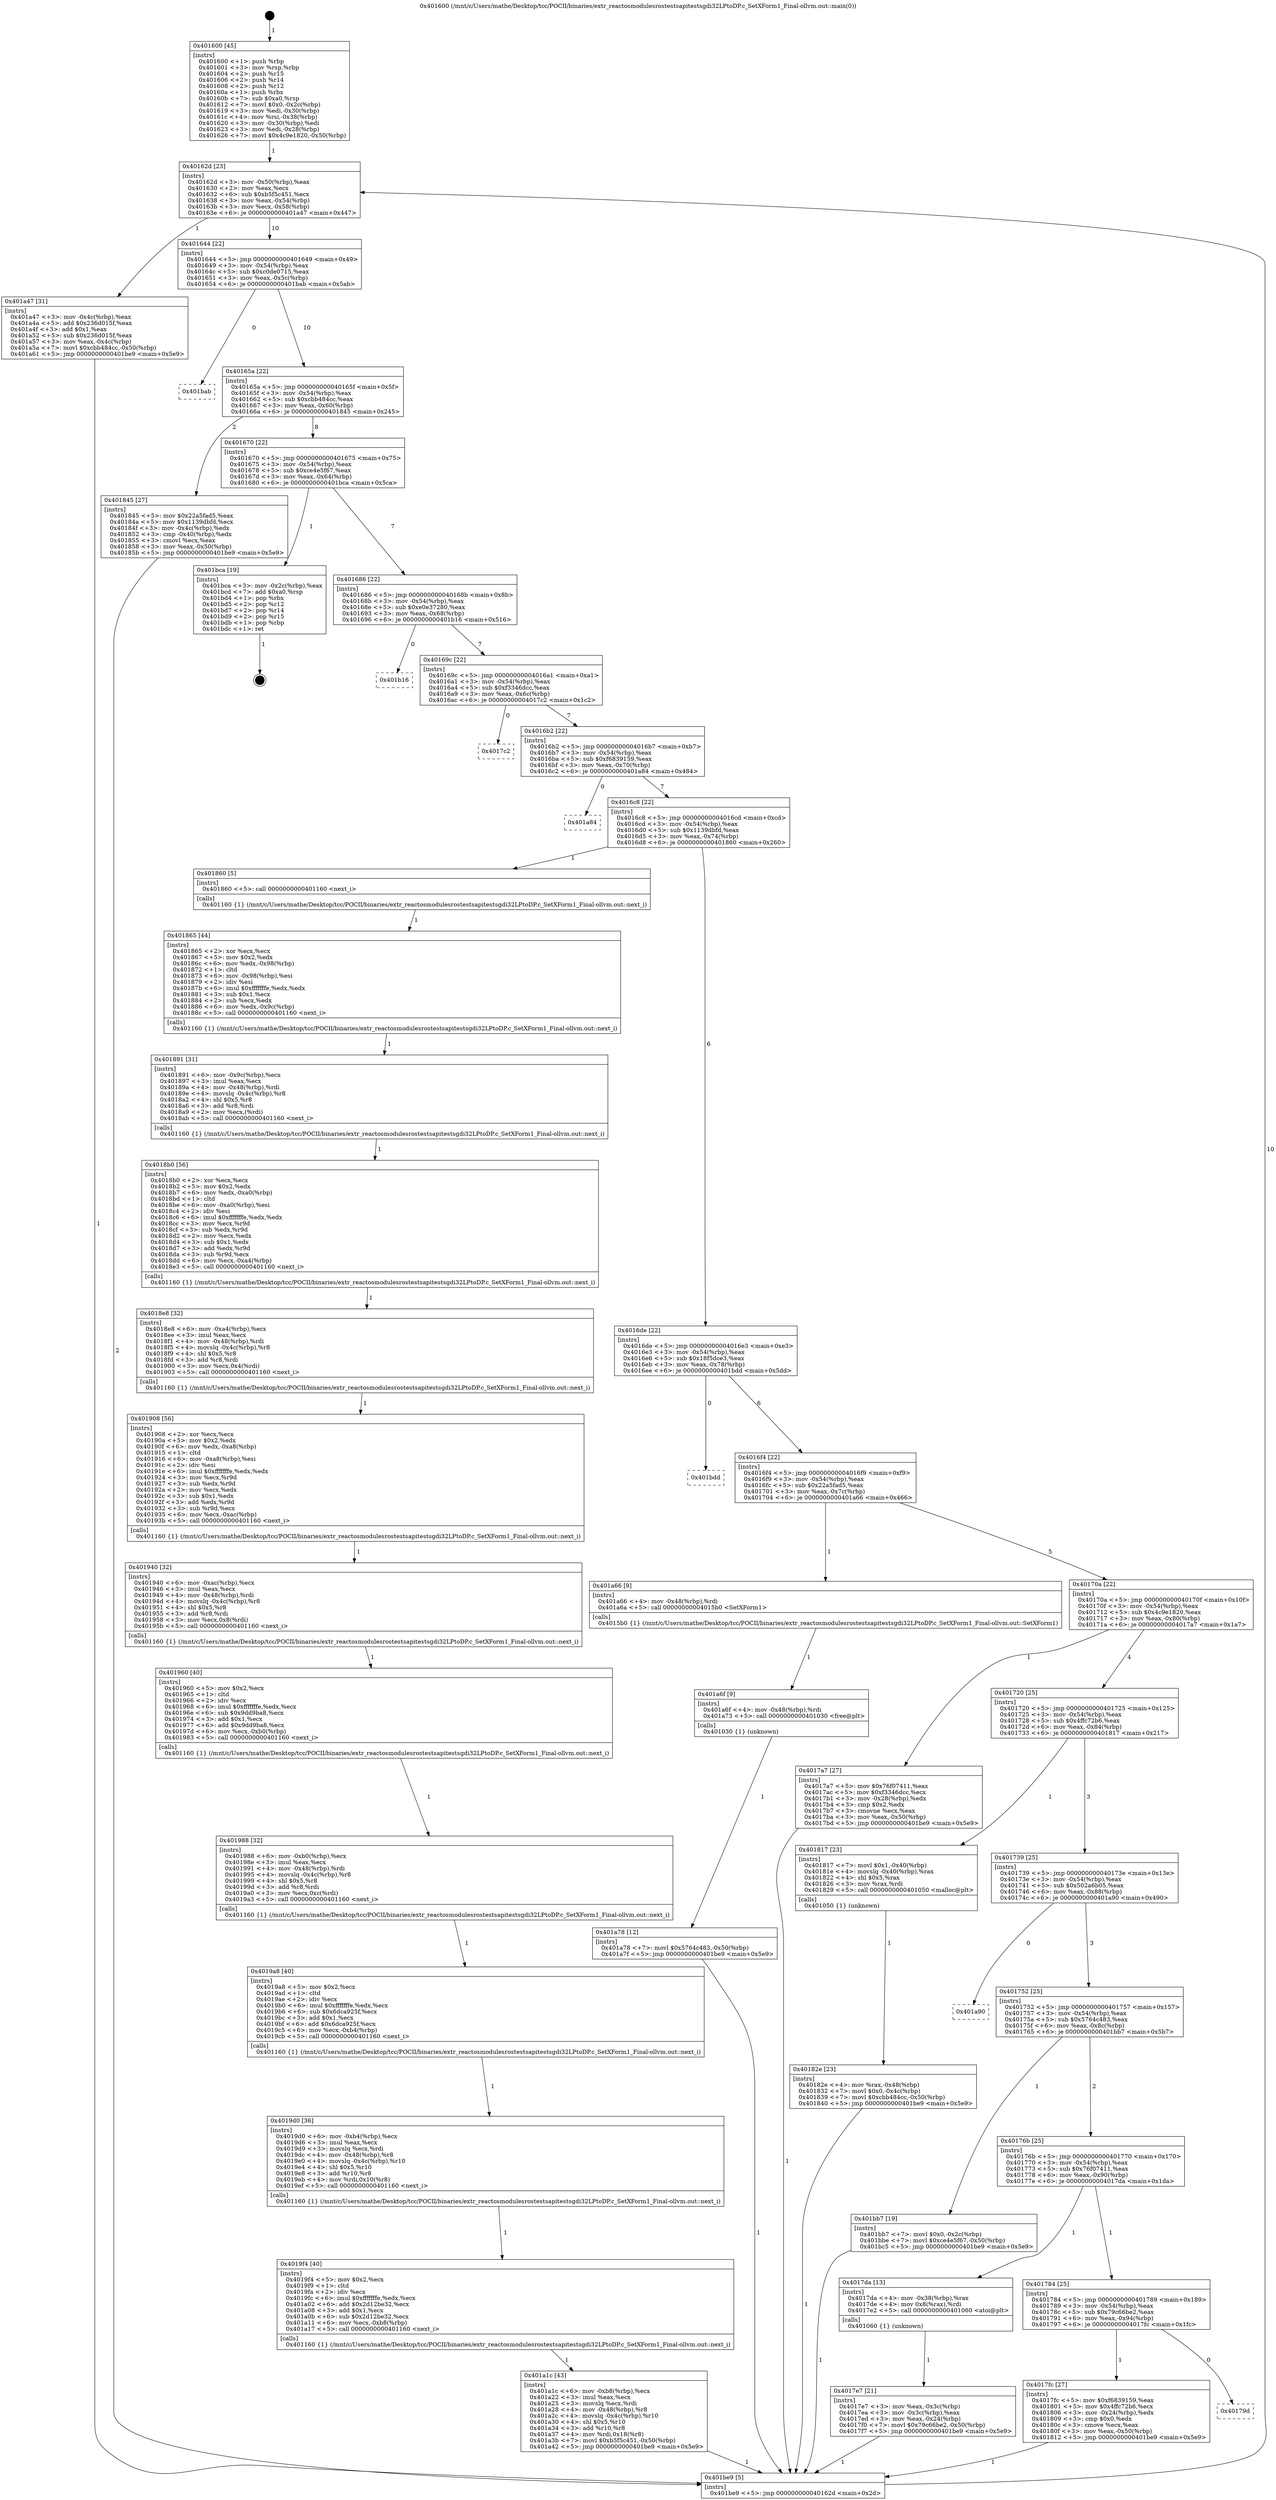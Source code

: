 digraph "0x401600" {
  label = "0x401600 (/mnt/c/Users/mathe/Desktop/tcc/POCII/binaries/extr_reactosmodulesrostestsapitestsgdi32LPtoDP.c_SetXForm1_Final-ollvm.out::main(0))"
  labelloc = "t"
  node[shape=record]

  Entry [label="",width=0.3,height=0.3,shape=circle,fillcolor=black,style=filled]
  "0x40162d" [label="{
     0x40162d [23]\l
     | [instrs]\l
     &nbsp;&nbsp;0x40162d \<+3\>: mov -0x50(%rbp),%eax\l
     &nbsp;&nbsp;0x401630 \<+2\>: mov %eax,%ecx\l
     &nbsp;&nbsp;0x401632 \<+6\>: sub $0xb5f5c451,%ecx\l
     &nbsp;&nbsp;0x401638 \<+3\>: mov %eax,-0x54(%rbp)\l
     &nbsp;&nbsp;0x40163b \<+3\>: mov %ecx,-0x58(%rbp)\l
     &nbsp;&nbsp;0x40163e \<+6\>: je 0000000000401a47 \<main+0x447\>\l
  }"]
  "0x401a47" [label="{
     0x401a47 [31]\l
     | [instrs]\l
     &nbsp;&nbsp;0x401a47 \<+3\>: mov -0x4c(%rbp),%eax\l
     &nbsp;&nbsp;0x401a4a \<+5\>: add $0x236d015f,%eax\l
     &nbsp;&nbsp;0x401a4f \<+3\>: add $0x1,%eax\l
     &nbsp;&nbsp;0x401a52 \<+5\>: sub $0x236d015f,%eax\l
     &nbsp;&nbsp;0x401a57 \<+3\>: mov %eax,-0x4c(%rbp)\l
     &nbsp;&nbsp;0x401a5a \<+7\>: movl $0xcbb484cc,-0x50(%rbp)\l
     &nbsp;&nbsp;0x401a61 \<+5\>: jmp 0000000000401be9 \<main+0x5e9\>\l
  }"]
  "0x401644" [label="{
     0x401644 [22]\l
     | [instrs]\l
     &nbsp;&nbsp;0x401644 \<+5\>: jmp 0000000000401649 \<main+0x49\>\l
     &nbsp;&nbsp;0x401649 \<+3\>: mov -0x54(%rbp),%eax\l
     &nbsp;&nbsp;0x40164c \<+5\>: sub $0xc0de0715,%eax\l
     &nbsp;&nbsp;0x401651 \<+3\>: mov %eax,-0x5c(%rbp)\l
     &nbsp;&nbsp;0x401654 \<+6\>: je 0000000000401bab \<main+0x5ab\>\l
  }"]
  Exit [label="",width=0.3,height=0.3,shape=circle,fillcolor=black,style=filled,peripheries=2]
  "0x401bab" [label="{
     0x401bab\l
  }", style=dashed]
  "0x40165a" [label="{
     0x40165a [22]\l
     | [instrs]\l
     &nbsp;&nbsp;0x40165a \<+5\>: jmp 000000000040165f \<main+0x5f\>\l
     &nbsp;&nbsp;0x40165f \<+3\>: mov -0x54(%rbp),%eax\l
     &nbsp;&nbsp;0x401662 \<+5\>: sub $0xcbb484cc,%eax\l
     &nbsp;&nbsp;0x401667 \<+3\>: mov %eax,-0x60(%rbp)\l
     &nbsp;&nbsp;0x40166a \<+6\>: je 0000000000401845 \<main+0x245\>\l
  }"]
  "0x401a78" [label="{
     0x401a78 [12]\l
     | [instrs]\l
     &nbsp;&nbsp;0x401a78 \<+7\>: movl $0x5764c483,-0x50(%rbp)\l
     &nbsp;&nbsp;0x401a7f \<+5\>: jmp 0000000000401be9 \<main+0x5e9\>\l
  }"]
  "0x401845" [label="{
     0x401845 [27]\l
     | [instrs]\l
     &nbsp;&nbsp;0x401845 \<+5\>: mov $0x22a5fad5,%eax\l
     &nbsp;&nbsp;0x40184a \<+5\>: mov $0x1139dbfd,%ecx\l
     &nbsp;&nbsp;0x40184f \<+3\>: mov -0x4c(%rbp),%edx\l
     &nbsp;&nbsp;0x401852 \<+3\>: cmp -0x40(%rbp),%edx\l
     &nbsp;&nbsp;0x401855 \<+3\>: cmovl %ecx,%eax\l
     &nbsp;&nbsp;0x401858 \<+3\>: mov %eax,-0x50(%rbp)\l
     &nbsp;&nbsp;0x40185b \<+5\>: jmp 0000000000401be9 \<main+0x5e9\>\l
  }"]
  "0x401670" [label="{
     0x401670 [22]\l
     | [instrs]\l
     &nbsp;&nbsp;0x401670 \<+5\>: jmp 0000000000401675 \<main+0x75\>\l
     &nbsp;&nbsp;0x401675 \<+3\>: mov -0x54(%rbp),%eax\l
     &nbsp;&nbsp;0x401678 \<+5\>: sub $0xce4e5f67,%eax\l
     &nbsp;&nbsp;0x40167d \<+3\>: mov %eax,-0x64(%rbp)\l
     &nbsp;&nbsp;0x401680 \<+6\>: je 0000000000401bca \<main+0x5ca\>\l
  }"]
  "0x401a6f" [label="{
     0x401a6f [9]\l
     | [instrs]\l
     &nbsp;&nbsp;0x401a6f \<+4\>: mov -0x48(%rbp),%rdi\l
     &nbsp;&nbsp;0x401a73 \<+5\>: call 0000000000401030 \<free@plt\>\l
     | [calls]\l
     &nbsp;&nbsp;0x401030 \{1\} (unknown)\l
  }"]
  "0x401bca" [label="{
     0x401bca [19]\l
     | [instrs]\l
     &nbsp;&nbsp;0x401bca \<+3\>: mov -0x2c(%rbp),%eax\l
     &nbsp;&nbsp;0x401bcd \<+7\>: add $0xa0,%rsp\l
     &nbsp;&nbsp;0x401bd4 \<+1\>: pop %rbx\l
     &nbsp;&nbsp;0x401bd5 \<+2\>: pop %r12\l
     &nbsp;&nbsp;0x401bd7 \<+2\>: pop %r14\l
     &nbsp;&nbsp;0x401bd9 \<+2\>: pop %r15\l
     &nbsp;&nbsp;0x401bdb \<+1\>: pop %rbp\l
     &nbsp;&nbsp;0x401bdc \<+1\>: ret\l
  }"]
  "0x401686" [label="{
     0x401686 [22]\l
     | [instrs]\l
     &nbsp;&nbsp;0x401686 \<+5\>: jmp 000000000040168b \<main+0x8b\>\l
     &nbsp;&nbsp;0x40168b \<+3\>: mov -0x54(%rbp),%eax\l
     &nbsp;&nbsp;0x40168e \<+5\>: sub $0xe0e37280,%eax\l
     &nbsp;&nbsp;0x401693 \<+3\>: mov %eax,-0x68(%rbp)\l
     &nbsp;&nbsp;0x401696 \<+6\>: je 0000000000401b16 \<main+0x516\>\l
  }"]
  "0x401a1c" [label="{
     0x401a1c [43]\l
     | [instrs]\l
     &nbsp;&nbsp;0x401a1c \<+6\>: mov -0xb8(%rbp),%ecx\l
     &nbsp;&nbsp;0x401a22 \<+3\>: imul %eax,%ecx\l
     &nbsp;&nbsp;0x401a25 \<+3\>: movslq %ecx,%rdi\l
     &nbsp;&nbsp;0x401a28 \<+4\>: mov -0x48(%rbp),%r8\l
     &nbsp;&nbsp;0x401a2c \<+4\>: movslq -0x4c(%rbp),%r10\l
     &nbsp;&nbsp;0x401a30 \<+4\>: shl $0x5,%r10\l
     &nbsp;&nbsp;0x401a34 \<+3\>: add %r10,%r8\l
     &nbsp;&nbsp;0x401a37 \<+4\>: mov %rdi,0x18(%r8)\l
     &nbsp;&nbsp;0x401a3b \<+7\>: movl $0xb5f5c451,-0x50(%rbp)\l
     &nbsp;&nbsp;0x401a42 \<+5\>: jmp 0000000000401be9 \<main+0x5e9\>\l
  }"]
  "0x401b16" [label="{
     0x401b16\l
  }", style=dashed]
  "0x40169c" [label="{
     0x40169c [22]\l
     | [instrs]\l
     &nbsp;&nbsp;0x40169c \<+5\>: jmp 00000000004016a1 \<main+0xa1\>\l
     &nbsp;&nbsp;0x4016a1 \<+3\>: mov -0x54(%rbp),%eax\l
     &nbsp;&nbsp;0x4016a4 \<+5\>: sub $0xf3346dcc,%eax\l
     &nbsp;&nbsp;0x4016a9 \<+3\>: mov %eax,-0x6c(%rbp)\l
     &nbsp;&nbsp;0x4016ac \<+6\>: je 00000000004017c2 \<main+0x1c2\>\l
  }"]
  "0x4019f4" [label="{
     0x4019f4 [40]\l
     | [instrs]\l
     &nbsp;&nbsp;0x4019f4 \<+5\>: mov $0x2,%ecx\l
     &nbsp;&nbsp;0x4019f9 \<+1\>: cltd\l
     &nbsp;&nbsp;0x4019fa \<+2\>: idiv %ecx\l
     &nbsp;&nbsp;0x4019fc \<+6\>: imul $0xfffffffe,%edx,%ecx\l
     &nbsp;&nbsp;0x401a02 \<+6\>: add $0x2d12be32,%ecx\l
     &nbsp;&nbsp;0x401a08 \<+3\>: add $0x1,%ecx\l
     &nbsp;&nbsp;0x401a0b \<+6\>: sub $0x2d12be32,%ecx\l
     &nbsp;&nbsp;0x401a11 \<+6\>: mov %ecx,-0xb8(%rbp)\l
     &nbsp;&nbsp;0x401a17 \<+5\>: call 0000000000401160 \<next_i\>\l
     | [calls]\l
     &nbsp;&nbsp;0x401160 \{1\} (/mnt/c/Users/mathe/Desktop/tcc/POCII/binaries/extr_reactosmodulesrostestsapitestsgdi32LPtoDP.c_SetXForm1_Final-ollvm.out::next_i)\l
  }"]
  "0x4017c2" [label="{
     0x4017c2\l
  }", style=dashed]
  "0x4016b2" [label="{
     0x4016b2 [22]\l
     | [instrs]\l
     &nbsp;&nbsp;0x4016b2 \<+5\>: jmp 00000000004016b7 \<main+0xb7\>\l
     &nbsp;&nbsp;0x4016b7 \<+3\>: mov -0x54(%rbp),%eax\l
     &nbsp;&nbsp;0x4016ba \<+5\>: sub $0xf6839159,%eax\l
     &nbsp;&nbsp;0x4016bf \<+3\>: mov %eax,-0x70(%rbp)\l
     &nbsp;&nbsp;0x4016c2 \<+6\>: je 0000000000401a84 \<main+0x484\>\l
  }"]
  "0x4019d0" [label="{
     0x4019d0 [36]\l
     | [instrs]\l
     &nbsp;&nbsp;0x4019d0 \<+6\>: mov -0xb4(%rbp),%ecx\l
     &nbsp;&nbsp;0x4019d6 \<+3\>: imul %eax,%ecx\l
     &nbsp;&nbsp;0x4019d9 \<+3\>: movslq %ecx,%rdi\l
     &nbsp;&nbsp;0x4019dc \<+4\>: mov -0x48(%rbp),%r8\l
     &nbsp;&nbsp;0x4019e0 \<+4\>: movslq -0x4c(%rbp),%r10\l
     &nbsp;&nbsp;0x4019e4 \<+4\>: shl $0x5,%r10\l
     &nbsp;&nbsp;0x4019e8 \<+3\>: add %r10,%r8\l
     &nbsp;&nbsp;0x4019eb \<+4\>: mov %rdi,0x10(%r8)\l
     &nbsp;&nbsp;0x4019ef \<+5\>: call 0000000000401160 \<next_i\>\l
     | [calls]\l
     &nbsp;&nbsp;0x401160 \{1\} (/mnt/c/Users/mathe/Desktop/tcc/POCII/binaries/extr_reactosmodulesrostestsapitestsgdi32LPtoDP.c_SetXForm1_Final-ollvm.out::next_i)\l
  }"]
  "0x401a84" [label="{
     0x401a84\l
  }", style=dashed]
  "0x4016c8" [label="{
     0x4016c8 [22]\l
     | [instrs]\l
     &nbsp;&nbsp;0x4016c8 \<+5\>: jmp 00000000004016cd \<main+0xcd\>\l
     &nbsp;&nbsp;0x4016cd \<+3\>: mov -0x54(%rbp),%eax\l
     &nbsp;&nbsp;0x4016d0 \<+5\>: sub $0x1139dbfd,%eax\l
     &nbsp;&nbsp;0x4016d5 \<+3\>: mov %eax,-0x74(%rbp)\l
     &nbsp;&nbsp;0x4016d8 \<+6\>: je 0000000000401860 \<main+0x260\>\l
  }"]
  "0x4019a8" [label="{
     0x4019a8 [40]\l
     | [instrs]\l
     &nbsp;&nbsp;0x4019a8 \<+5\>: mov $0x2,%ecx\l
     &nbsp;&nbsp;0x4019ad \<+1\>: cltd\l
     &nbsp;&nbsp;0x4019ae \<+2\>: idiv %ecx\l
     &nbsp;&nbsp;0x4019b0 \<+6\>: imul $0xfffffffe,%edx,%ecx\l
     &nbsp;&nbsp;0x4019b6 \<+6\>: sub $0x6dca925f,%ecx\l
     &nbsp;&nbsp;0x4019bc \<+3\>: add $0x1,%ecx\l
     &nbsp;&nbsp;0x4019bf \<+6\>: add $0x6dca925f,%ecx\l
     &nbsp;&nbsp;0x4019c5 \<+6\>: mov %ecx,-0xb4(%rbp)\l
     &nbsp;&nbsp;0x4019cb \<+5\>: call 0000000000401160 \<next_i\>\l
     | [calls]\l
     &nbsp;&nbsp;0x401160 \{1\} (/mnt/c/Users/mathe/Desktop/tcc/POCII/binaries/extr_reactosmodulesrostestsapitestsgdi32LPtoDP.c_SetXForm1_Final-ollvm.out::next_i)\l
  }"]
  "0x401860" [label="{
     0x401860 [5]\l
     | [instrs]\l
     &nbsp;&nbsp;0x401860 \<+5\>: call 0000000000401160 \<next_i\>\l
     | [calls]\l
     &nbsp;&nbsp;0x401160 \{1\} (/mnt/c/Users/mathe/Desktop/tcc/POCII/binaries/extr_reactosmodulesrostestsapitestsgdi32LPtoDP.c_SetXForm1_Final-ollvm.out::next_i)\l
  }"]
  "0x4016de" [label="{
     0x4016de [22]\l
     | [instrs]\l
     &nbsp;&nbsp;0x4016de \<+5\>: jmp 00000000004016e3 \<main+0xe3\>\l
     &nbsp;&nbsp;0x4016e3 \<+3\>: mov -0x54(%rbp),%eax\l
     &nbsp;&nbsp;0x4016e6 \<+5\>: sub $0x18f5dce3,%eax\l
     &nbsp;&nbsp;0x4016eb \<+3\>: mov %eax,-0x78(%rbp)\l
     &nbsp;&nbsp;0x4016ee \<+6\>: je 0000000000401bdd \<main+0x5dd\>\l
  }"]
  "0x401988" [label="{
     0x401988 [32]\l
     | [instrs]\l
     &nbsp;&nbsp;0x401988 \<+6\>: mov -0xb0(%rbp),%ecx\l
     &nbsp;&nbsp;0x40198e \<+3\>: imul %eax,%ecx\l
     &nbsp;&nbsp;0x401991 \<+4\>: mov -0x48(%rbp),%rdi\l
     &nbsp;&nbsp;0x401995 \<+4\>: movslq -0x4c(%rbp),%r8\l
     &nbsp;&nbsp;0x401999 \<+4\>: shl $0x5,%r8\l
     &nbsp;&nbsp;0x40199d \<+3\>: add %r8,%rdi\l
     &nbsp;&nbsp;0x4019a0 \<+3\>: mov %ecx,0xc(%rdi)\l
     &nbsp;&nbsp;0x4019a3 \<+5\>: call 0000000000401160 \<next_i\>\l
     | [calls]\l
     &nbsp;&nbsp;0x401160 \{1\} (/mnt/c/Users/mathe/Desktop/tcc/POCII/binaries/extr_reactosmodulesrostestsapitestsgdi32LPtoDP.c_SetXForm1_Final-ollvm.out::next_i)\l
  }"]
  "0x401bdd" [label="{
     0x401bdd\l
  }", style=dashed]
  "0x4016f4" [label="{
     0x4016f4 [22]\l
     | [instrs]\l
     &nbsp;&nbsp;0x4016f4 \<+5\>: jmp 00000000004016f9 \<main+0xf9\>\l
     &nbsp;&nbsp;0x4016f9 \<+3\>: mov -0x54(%rbp),%eax\l
     &nbsp;&nbsp;0x4016fc \<+5\>: sub $0x22a5fad5,%eax\l
     &nbsp;&nbsp;0x401701 \<+3\>: mov %eax,-0x7c(%rbp)\l
     &nbsp;&nbsp;0x401704 \<+6\>: je 0000000000401a66 \<main+0x466\>\l
  }"]
  "0x401960" [label="{
     0x401960 [40]\l
     | [instrs]\l
     &nbsp;&nbsp;0x401960 \<+5\>: mov $0x2,%ecx\l
     &nbsp;&nbsp;0x401965 \<+1\>: cltd\l
     &nbsp;&nbsp;0x401966 \<+2\>: idiv %ecx\l
     &nbsp;&nbsp;0x401968 \<+6\>: imul $0xfffffffe,%edx,%ecx\l
     &nbsp;&nbsp;0x40196e \<+6\>: sub $0x9dd9ba8,%ecx\l
     &nbsp;&nbsp;0x401974 \<+3\>: add $0x1,%ecx\l
     &nbsp;&nbsp;0x401977 \<+6\>: add $0x9dd9ba8,%ecx\l
     &nbsp;&nbsp;0x40197d \<+6\>: mov %ecx,-0xb0(%rbp)\l
     &nbsp;&nbsp;0x401983 \<+5\>: call 0000000000401160 \<next_i\>\l
     | [calls]\l
     &nbsp;&nbsp;0x401160 \{1\} (/mnt/c/Users/mathe/Desktop/tcc/POCII/binaries/extr_reactosmodulesrostestsapitestsgdi32LPtoDP.c_SetXForm1_Final-ollvm.out::next_i)\l
  }"]
  "0x401a66" [label="{
     0x401a66 [9]\l
     | [instrs]\l
     &nbsp;&nbsp;0x401a66 \<+4\>: mov -0x48(%rbp),%rdi\l
     &nbsp;&nbsp;0x401a6a \<+5\>: call 00000000004015b0 \<SetXForm1\>\l
     | [calls]\l
     &nbsp;&nbsp;0x4015b0 \{1\} (/mnt/c/Users/mathe/Desktop/tcc/POCII/binaries/extr_reactosmodulesrostestsapitestsgdi32LPtoDP.c_SetXForm1_Final-ollvm.out::SetXForm1)\l
  }"]
  "0x40170a" [label="{
     0x40170a [22]\l
     | [instrs]\l
     &nbsp;&nbsp;0x40170a \<+5\>: jmp 000000000040170f \<main+0x10f\>\l
     &nbsp;&nbsp;0x40170f \<+3\>: mov -0x54(%rbp),%eax\l
     &nbsp;&nbsp;0x401712 \<+5\>: sub $0x4c9e1820,%eax\l
     &nbsp;&nbsp;0x401717 \<+3\>: mov %eax,-0x80(%rbp)\l
     &nbsp;&nbsp;0x40171a \<+6\>: je 00000000004017a7 \<main+0x1a7\>\l
  }"]
  "0x401940" [label="{
     0x401940 [32]\l
     | [instrs]\l
     &nbsp;&nbsp;0x401940 \<+6\>: mov -0xac(%rbp),%ecx\l
     &nbsp;&nbsp;0x401946 \<+3\>: imul %eax,%ecx\l
     &nbsp;&nbsp;0x401949 \<+4\>: mov -0x48(%rbp),%rdi\l
     &nbsp;&nbsp;0x40194d \<+4\>: movslq -0x4c(%rbp),%r8\l
     &nbsp;&nbsp;0x401951 \<+4\>: shl $0x5,%r8\l
     &nbsp;&nbsp;0x401955 \<+3\>: add %r8,%rdi\l
     &nbsp;&nbsp;0x401958 \<+3\>: mov %ecx,0x8(%rdi)\l
     &nbsp;&nbsp;0x40195b \<+5\>: call 0000000000401160 \<next_i\>\l
     | [calls]\l
     &nbsp;&nbsp;0x401160 \{1\} (/mnt/c/Users/mathe/Desktop/tcc/POCII/binaries/extr_reactosmodulesrostestsapitestsgdi32LPtoDP.c_SetXForm1_Final-ollvm.out::next_i)\l
  }"]
  "0x4017a7" [label="{
     0x4017a7 [27]\l
     | [instrs]\l
     &nbsp;&nbsp;0x4017a7 \<+5\>: mov $0x76f07411,%eax\l
     &nbsp;&nbsp;0x4017ac \<+5\>: mov $0xf3346dcc,%ecx\l
     &nbsp;&nbsp;0x4017b1 \<+3\>: mov -0x28(%rbp),%edx\l
     &nbsp;&nbsp;0x4017b4 \<+3\>: cmp $0x2,%edx\l
     &nbsp;&nbsp;0x4017b7 \<+3\>: cmovne %ecx,%eax\l
     &nbsp;&nbsp;0x4017ba \<+3\>: mov %eax,-0x50(%rbp)\l
     &nbsp;&nbsp;0x4017bd \<+5\>: jmp 0000000000401be9 \<main+0x5e9\>\l
  }"]
  "0x401720" [label="{
     0x401720 [25]\l
     | [instrs]\l
     &nbsp;&nbsp;0x401720 \<+5\>: jmp 0000000000401725 \<main+0x125\>\l
     &nbsp;&nbsp;0x401725 \<+3\>: mov -0x54(%rbp),%eax\l
     &nbsp;&nbsp;0x401728 \<+5\>: sub $0x4ffc72b6,%eax\l
     &nbsp;&nbsp;0x40172d \<+6\>: mov %eax,-0x84(%rbp)\l
     &nbsp;&nbsp;0x401733 \<+6\>: je 0000000000401817 \<main+0x217\>\l
  }"]
  "0x401be9" [label="{
     0x401be9 [5]\l
     | [instrs]\l
     &nbsp;&nbsp;0x401be9 \<+5\>: jmp 000000000040162d \<main+0x2d\>\l
  }"]
  "0x401600" [label="{
     0x401600 [45]\l
     | [instrs]\l
     &nbsp;&nbsp;0x401600 \<+1\>: push %rbp\l
     &nbsp;&nbsp;0x401601 \<+3\>: mov %rsp,%rbp\l
     &nbsp;&nbsp;0x401604 \<+2\>: push %r15\l
     &nbsp;&nbsp;0x401606 \<+2\>: push %r14\l
     &nbsp;&nbsp;0x401608 \<+2\>: push %r12\l
     &nbsp;&nbsp;0x40160a \<+1\>: push %rbx\l
     &nbsp;&nbsp;0x40160b \<+7\>: sub $0xa0,%rsp\l
     &nbsp;&nbsp;0x401612 \<+7\>: movl $0x0,-0x2c(%rbp)\l
     &nbsp;&nbsp;0x401619 \<+3\>: mov %edi,-0x30(%rbp)\l
     &nbsp;&nbsp;0x40161c \<+4\>: mov %rsi,-0x38(%rbp)\l
     &nbsp;&nbsp;0x401620 \<+3\>: mov -0x30(%rbp),%edi\l
     &nbsp;&nbsp;0x401623 \<+3\>: mov %edi,-0x28(%rbp)\l
     &nbsp;&nbsp;0x401626 \<+7\>: movl $0x4c9e1820,-0x50(%rbp)\l
  }"]
  "0x401908" [label="{
     0x401908 [56]\l
     | [instrs]\l
     &nbsp;&nbsp;0x401908 \<+2\>: xor %ecx,%ecx\l
     &nbsp;&nbsp;0x40190a \<+5\>: mov $0x2,%edx\l
     &nbsp;&nbsp;0x40190f \<+6\>: mov %edx,-0xa8(%rbp)\l
     &nbsp;&nbsp;0x401915 \<+1\>: cltd\l
     &nbsp;&nbsp;0x401916 \<+6\>: mov -0xa8(%rbp),%esi\l
     &nbsp;&nbsp;0x40191c \<+2\>: idiv %esi\l
     &nbsp;&nbsp;0x40191e \<+6\>: imul $0xfffffffe,%edx,%edx\l
     &nbsp;&nbsp;0x401924 \<+3\>: mov %ecx,%r9d\l
     &nbsp;&nbsp;0x401927 \<+3\>: sub %edx,%r9d\l
     &nbsp;&nbsp;0x40192a \<+2\>: mov %ecx,%edx\l
     &nbsp;&nbsp;0x40192c \<+3\>: sub $0x1,%edx\l
     &nbsp;&nbsp;0x40192f \<+3\>: add %edx,%r9d\l
     &nbsp;&nbsp;0x401932 \<+3\>: sub %r9d,%ecx\l
     &nbsp;&nbsp;0x401935 \<+6\>: mov %ecx,-0xac(%rbp)\l
     &nbsp;&nbsp;0x40193b \<+5\>: call 0000000000401160 \<next_i\>\l
     | [calls]\l
     &nbsp;&nbsp;0x401160 \{1\} (/mnt/c/Users/mathe/Desktop/tcc/POCII/binaries/extr_reactosmodulesrostestsapitestsgdi32LPtoDP.c_SetXForm1_Final-ollvm.out::next_i)\l
  }"]
  "0x401817" [label="{
     0x401817 [23]\l
     | [instrs]\l
     &nbsp;&nbsp;0x401817 \<+7\>: movl $0x1,-0x40(%rbp)\l
     &nbsp;&nbsp;0x40181e \<+4\>: movslq -0x40(%rbp),%rax\l
     &nbsp;&nbsp;0x401822 \<+4\>: shl $0x5,%rax\l
     &nbsp;&nbsp;0x401826 \<+3\>: mov %rax,%rdi\l
     &nbsp;&nbsp;0x401829 \<+5\>: call 0000000000401050 \<malloc@plt\>\l
     | [calls]\l
     &nbsp;&nbsp;0x401050 \{1\} (unknown)\l
  }"]
  "0x401739" [label="{
     0x401739 [25]\l
     | [instrs]\l
     &nbsp;&nbsp;0x401739 \<+5\>: jmp 000000000040173e \<main+0x13e\>\l
     &nbsp;&nbsp;0x40173e \<+3\>: mov -0x54(%rbp),%eax\l
     &nbsp;&nbsp;0x401741 \<+5\>: sub $0x502a6b05,%eax\l
     &nbsp;&nbsp;0x401746 \<+6\>: mov %eax,-0x88(%rbp)\l
     &nbsp;&nbsp;0x40174c \<+6\>: je 0000000000401a90 \<main+0x490\>\l
  }"]
  "0x4018e8" [label="{
     0x4018e8 [32]\l
     | [instrs]\l
     &nbsp;&nbsp;0x4018e8 \<+6\>: mov -0xa4(%rbp),%ecx\l
     &nbsp;&nbsp;0x4018ee \<+3\>: imul %eax,%ecx\l
     &nbsp;&nbsp;0x4018f1 \<+4\>: mov -0x48(%rbp),%rdi\l
     &nbsp;&nbsp;0x4018f5 \<+4\>: movslq -0x4c(%rbp),%r8\l
     &nbsp;&nbsp;0x4018f9 \<+4\>: shl $0x5,%r8\l
     &nbsp;&nbsp;0x4018fd \<+3\>: add %r8,%rdi\l
     &nbsp;&nbsp;0x401900 \<+3\>: mov %ecx,0x4(%rdi)\l
     &nbsp;&nbsp;0x401903 \<+5\>: call 0000000000401160 \<next_i\>\l
     | [calls]\l
     &nbsp;&nbsp;0x401160 \{1\} (/mnt/c/Users/mathe/Desktop/tcc/POCII/binaries/extr_reactosmodulesrostestsapitestsgdi32LPtoDP.c_SetXForm1_Final-ollvm.out::next_i)\l
  }"]
  "0x401a90" [label="{
     0x401a90\l
  }", style=dashed]
  "0x401752" [label="{
     0x401752 [25]\l
     | [instrs]\l
     &nbsp;&nbsp;0x401752 \<+5\>: jmp 0000000000401757 \<main+0x157\>\l
     &nbsp;&nbsp;0x401757 \<+3\>: mov -0x54(%rbp),%eax\l
     &nbsp;&nbsp;0x40175a \<+5\>: sub $0x5764c483,%eax\l
     &nbsp;&nbsp;0x40175f \<+6\>: mov %eax,-0x8c(%rbp)\l
     &nbsp;&nbsp;0x401765 \<+6\>: je 0000000000401bb7 \<main+0x5b7\>\l
  }"]
  "0x4018b0" [label="{
     0x4018b0 [56]\l
     | [instrs]\l
     &nbsp;&nbsp;0x4018b0 \<+2\>: xor %ecx,%ecx\l
     &nbsp;&nbsp;0x4018b2 \<+5\>: mov $0x2,%edx\l
     &nbsp;&nbsp;0x4018b7 \<+6\>: mov %edx,-0xa0(%rbp)\l
     &nbsp;&nbsp;0x4018bd \<+1\>: cltd\l
     &nbsp;&nbsp;0x4018be \<+6\>: mov -0xa0(%rbp),%esi\l
     &nbsp;&nbsp;0x4018c4 \<+2\>: idiv %esi\l
     &nbsp;&nbsp;0x4018c6 \<+6\>: imul $0xfffffffe,%edx,%edx\l
     &nbsp;&nbsp;0x4018cc \<+3\>: mov %ecx,%r9d\l
     &nbsp;&nbsp;0x4018cf \<+3\>: sub %edx,%r9d\l
     &nbsp;&nbsp;0x4018d2 \<+2\>: mov %ecx,%edx\l
     &nbsp;&nbsp;0x4018d4 \<+3\>: sub $0x1,%edx\l
     &nbsp;&nbsp;0x4018d7 \<+3\>: add %edx,%r9d\l
     &nbsp;&nbsp;0x4018da \<+3\>: sub %r9d,%ecx\l
     &nbsp;&nbsp;0x4018dd \<+6\>: mov %ecx,-0xa4(%rbp)\l
     &nbsp;&nbsp;0x4018e3 \<+5\>: call 0000000000401160 \<next_i\>\l
     | [calls]\l
     &nbsp;&nbsp;0x401160 \{1\} (/mnt/c/Users/mathe/Desktop/tcc/POCII/binaries/extr_reactosmodulesrostestsapitestsgdi32LPtoDP.c_SetXForm1_Final-ollvm.out::next_i)\l
  }"]
  "0x401bb7" [label="{
     0x401bb7 [19]\l
     | [instrs]\l
     &nbsp;&nbsp;0x401bb7 \<+7\>: movl $0x0,-0x2c(%rbp)\l
     &nbsp;&nbsp;0x401bbe \<+7\>: movl $0xce4e5f67,-0x50(%rbp)\l
     &nbsp;&nbsp;0x401bc5 \<+5\>: jmp 0000000000401be9 \<main+0x5e9\>\l
  }"]
  "0x40176b" [label="{
     0x40176b [25]\l
     | [instrs]\l
     &nbsp;&nbsp;0x40176b \<+5\>: jmp 0000000000401770 \<main+0x170\>\l
     &nbsp;&nbsp;0x401770 \<+3\>: mov -0x54(%rbp),%eax\l
     &nbsp;&nbsp;0x401773 \<+5\>: sub $0x76f07411,%eax\l
     &nbsp;&nbsp;0x401778 \<+6\>: mov %eax,-0x90(%rbp)\l
     &nbsp;&nbsp;0x40177e \<+6\>: je 00000000004017da \<main+0x1da\>\l
  }"]
  "0x401891" [label="{
     0x401891 [31]\l
     | [instrs]\l
     &nbsp;&nbsp;0x401891 \<+6\>: mov -0x9c(%rbp),%ecx\l
     &nbsp;&nbsp;0x401897 \<+3\>: imul %eax,%ecx\l
     &nbsp;&nbsp;0x40189a \<+4\>: mov -0x48(%rbp),%rdi\l
     &nbsp;&nbsp;0x40189e \<+4\>: movslq -0x4c(%rbp),%r8\l
     &nbsp;&nbsp;0x4018a2 \<+4\>: shl $0x5,%r8\l
     &nbsp;&nbsp;0x4018a6 \<+3\>: add %r8,%rdi\l
     &nbsp;&nbsp;0x4018a9 \<+2\>: mov %ecx,(%rdi)\l
     &nbsp;&nbsp;0x4018ab \<+5\>: call 0000000000401160 \<next_i\>\l
     | [calls]\l
     &nbsp;&nbsp;0x401160 \{1\} (/mnt/c/Users/mathe/Desktop/tcc/POCII/binaries/extr_reactosmodulesrostestsapitestsgdi32LPtoDP.c_SetXForm1_Final-ollvm.out::next_i)\l
  }"]
  "0x4017da" [label="{
     0x4017da [13]\l
     | [instrs]\l
     &nbsp;&nbsp;0x4017da \<+4\>: mov -0x38(%rbp),%rax\l
     &nbsp;&nbsp;0x4017de \<+4\>: mov 0x8(%rax),%rdi\l
     &nbsp;&nbsp;0x4017e2 \<+5\>: call 0000000000401060 \<atoi@plt\>\l
     | [calls]\l
     &nbsp;&nbsp;0x401060 \{1\} (unknown)\l
  }"]
  "0x401784" [label="{
     0x401784 [25]\l
     | [instrs]\l
     &nbsp;&nbsp;0x401784 \<+5\>: jmp 0000000000401789 \<main+0x189\>\l
     &nbsp;&nbsp;0x401789 \<+3\>: mov -0x54(%rbp),%eax\l
     &nbsp;&nbsp;0x40178c \<+5\>: sub $0x79c66be2,%eax\l
     &nbsp;&nbsp;0x401791 \<+6\>: mov %eax,-0x94(%rbp)\l
     &nbsp;&nbsp;0x401797 \<+6\>: je 00000000004017fc \<main+0x1fc\>\l
  }"]
  "0x4017e7" [label="{
     0x4017e7 [21]\l
     | [instrs]\l
     &nbsp;&nbsp;0x4017e7 \<+3\>: mov %eax,-0x3c(%rbp)\l
     &nbsp;&nbsp;0x4017ea \<+3\>: mov -0x3c(%rbp),%eax\l
     &nbsp;&nbsp;0x4017ed \<+3\>: mov %eax,-0x24(%rbp)\l
     &nbsp;&nbsp;0x4017f0 \<+7\>: movl $0x79c66be2,-0x50(%rbp)\l
     &nbsp;&nbsp;0x4017f7 \<+5\>: jmp 0000000000401be9 \<main+0x5e9\>\l
  }"]
  "0x401865" [label="{
     0x401865 [44]\l
     | [instrs]\l
     &nbsp;&nbsp;0x401865 \<+2\>: xor %ecx,%ecx\l
     &nbsp;&nbsp;0x401867 \<+5\>: mov $0x2,%edx\l
     &nbsp;&nbsp;0x40186c \<+6\>: mov %edx,-0x98(%rbp)\l
     &nbsp;&nbsp;0x401872 \<+1\>: cltd\l
     &nbsp;&nbsp;0x401873 \<+6\>: mov -0x98(%rbp),%esi\l
     &nbsp;&nbsp;0x401879 \<+2\>: idiv %esi\l
     &nbsp;&nbsp;0x40187b \<+6\>: imul $0xfffffffe,%edx,%edx\l
     &nbsp;&nbsp;0x401881 \<+3\>: sub $0x1,%ecx\l
     &nbsp;&nbsp;0x401884 \<+2\>: sub %ecx,%edx\l
     &nbsp;&nbsp;0x401886 \<+6\>: mov %edx,-0x9c(%rbp)\l
     &nbsp;&nbsp;0x40188c \<+5\>: call 0000000000401160 \<next_i\>\l
     | [calls]\l
     &nbsp;&nbsp;0x401160 \{1\} (/mnt/c/Users/mathe/Desktop/tcc/POCII/binaries/extr_reactosmodulesrostestsapitestsgdi32LPtoDP.c_SetXForm1_Final-ollvm.out::next_i)\l
  }"]
  "0x4017fc" [label="{
     0x4017fc [27]\l
     | [instrs]\l
     &nbsp;&nbsp;0x4017fc \<+5\>: mov $0xf6839159,%eax\l
     &nbsp;&nbsp;0x401801 \<+5\>: mov $0x4ffc72b6,%ecx\l
     &nbsp;&nbsp;0x401806 \<+3\>: mov -0x24(%rbp),%edx\l
     &nbsp;&nbsp;0x401809 \<+3\>: cmp $0x0,%edx\l
     &nbsp;&nbsp;0x40180c \<+3\>: cmove %ecx,%eax\l
     &nbsp;&nbsp;0x40180f \<+3\>: mov %eax,-0x50(%rbp)\l
     &nbsp;&nbsp;0x401812 \<+5\>: jmp 0000000000401be9 \<main+0x5e9\>\l
  }"]
  "0x40179d" [label="{
     0x40179d\l
  }", style=dashed]
  "0x40182e" [label="{
     0x40182e [23]\l
     | [instrs]\l
     &nbsp;&nbsp;0x40182e \<+4\>: mov %rax,-0x48(%rbp)\l
     &nbsp;&nbsp;0x401832 \<+7\>: movl $0x0,-0x4c(%rbp)\l
     &nbsp;&nbsp;0x401839 \<+7\>: movl $0xcbb484cc,-0x50(%rbp)\l
     &nbsp;&nbsp;0x401840 \<+5\>: jmp 0000000000401be9 \<main+0x5e9\>\l
  }"]
  Entry -> "0x401600" [label=" 1"]
  "0x40162d" -> "0x401a47" [label=" 1"]
  "0x40162d" -> "0x401644" [label=" 10"]
  "0x401bca" -> Exit [label=" 1"]
  "0x401644" -> "0x401bab" [label=" 0"]
  "0x401644" -> "0x40165a" [label=" 10"]
  "0x401bb7" -> "0x401be9" [label=" 1"]
  "0x40165a" -> "0x401845" [label=" 2"]
  "0x40165a" -> "0x401670" [label=" 8"]
  "0x401a78" -> "0x401be9" [label=" 1"]
  "0x401670" -> "0x401bca" [label=" 1"]
  "0x401670" -> "0x401686" [label=" 7"]
  "0x401a6f" -> "0x401a78" [label=" 1"]
  "0x401686" -> "0x401b16" [label=" 0"]
  "0x401686" -> "0x40169c" [label=" 7"]
  "0x401a66" -> "0x401a6f" [label=" 1"]
  "0x40169c" -> "0x4017c2" [label=" 0"]
  "0x40169c" -> "0x4016b2" [label=" 7"]
  "0x401a47" -> "0x401be9" [label=" 1"]
  "0x4016b2" -> "0x401a84" [label=" 0"]
  "0x4016b2" -> "0x4016c8" [label=" 7"]
  "0x401a1c" -> "0x401be9" [label=" 1"]
  "0x4016c8" -> "0x401860" [label=" 1"]
  "0x4016c8" -> "0x4016de" [label=" 6"]
  "0x4019f4" -> "0x401a1c" [label=" 1"]
  "0x4016de" -> "0x401bdd" [label=" 0"]
  "0x4016de" -> "0x4016f4" [label=" 6"]
  "0x4019d0" -> "0x4019f4" [label=" 1"]
  "0x4016f4" -> "0x401a66" [label=" 1"]
  "0x4016f4" -> "0x40170a" [label=" 5"]
  "0x4019a8" -> "0x4019d0" [label=" 1"]
  "0x40170a" -> "0x4017a7" [label=" 1"]
  "0x40170a" -> "0x401720" [label=" 4"]
  "0x4017a7" -> "0x401be9" [label=" 1"]
  "0x401600" -> "0x40162d" [label=" 1"]
  "0x401be9" -> "0x40162d" [label=" 10"]
  "0x401988" -> "0x4019a8" [label=" 1"]
  "0x401720" -> "0x401817" [label=" 1"]
  "0x401720" -> "0x401739" [label=" 3"]
  "0x401960" -> "0x401988" [label=" 1"]
  "0x401739" -> "0x401a90" [label=" 0"]
  "0x401739" -> "0x401752" [label=" 3"]
  "0x401940" -> "0x401960" [label=" 1"]
  "0x401752" -> "0x401bb7" [label=" 1"]
  "0x401752" -> "0x40176b" [label=" 2"]
  "0x401908" -> "0x401940" [label=" 1"]
  "0x40176b" -> "0x4017da" [label=" 1"]
  "0x40176b" -> "0x401784" [label=" 1"]
  "0x4017da" -> "0x4017e7" [label=" 1"]
  "0x4017e7" -> "0x401be9" [label=" 1"]
  "0x4018e8" -> "0x401908" [label=" 1"]
  "0x401784" -> "0x4017fc" [label=" 1"]
  "0x401784" -> "0x40179d" [label=" 0"]
  "0x4017fc" -> "0x401be9" [label=" 1"]
  "0x401817" -> "0x40182e" [label=" 1"]
  "0x40182e" -> "0x401be9" [label=" 1"]
  "0x401845" -> "0x401be9" [label=" 2"]
  "0x401860" -> "0x401865" [label=" 1"]
  "0x401865" -> "0x401891" [label=" 1"]
  "0x401891" -> "0x4018b0" [label=" 1"]
  "0x4018b0" -> "0x4018e8" [label=" 1"]
}
